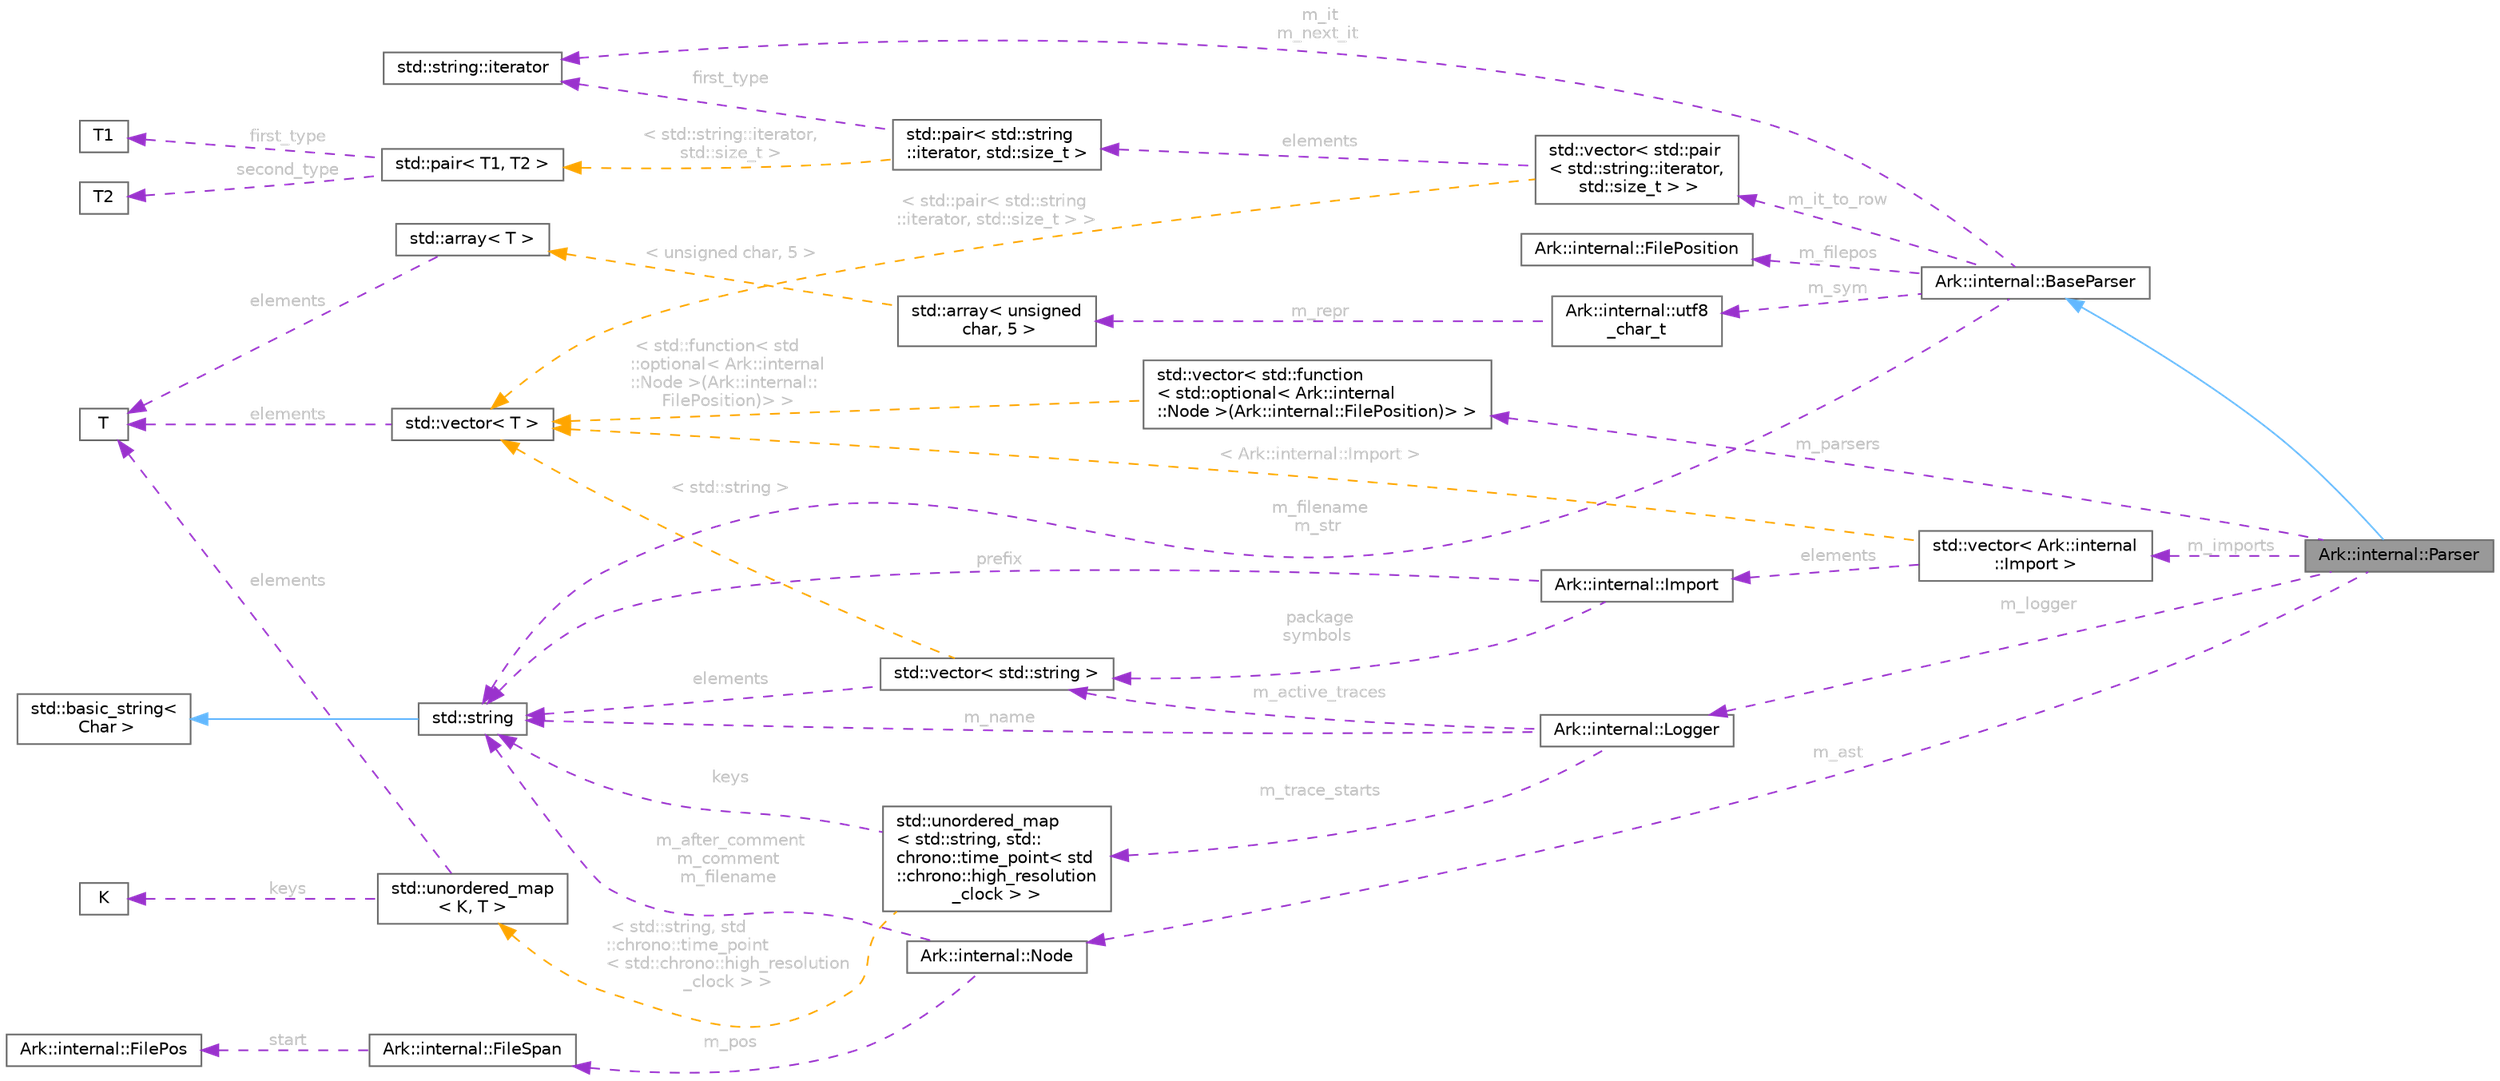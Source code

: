 digraph "Ark::internal::Parser"
{
 // INTERACTIVE_SVG=YES
 // LATEX_PDF_SIZE
  bgcolor="transparent";
  edge [fontname=Helvetica,fontsize=10,labelfontname=Helvetica,labelfontsize=10];
  node [fontname=Helvetica,fontsize=10,shape=box,height=0.2,width=0.4];
  rankdir="LR";
  Node1 [id="Node000001",label="Ark::internal::Parser",height=0.2,width=0.4,color="gray40", fillcolor="grey60", style="filled", fontcolor="black",tooltip=" "];
  Node2 -> Node1 [id="edge1_Node000001_Node000002",dir="back",color="steelblue1",style="solid",tooltip=" "];
  Node2 [id="Node000002",label="Ark::internal::BaseParser",height=0.2,width=0.4,color="gray40", fillcolor="white", style="filled",URL="$d8/d00/classArk_1_1internal_1_1BaseParser.html",tooltip=" "];
  Node3 -> Node2 [id="edge2_Node000002_Node000003",dir="back",color="darkorchid3",style="dashed",tooltip=" ",label=" m_filename\nm_str",fontcolor="grey" ];
  Node3 [id="Node000003",label="std::string",height=0.2,width=0.4,color="gray40", fillcolor="white", style="filled",tooltip=" "];
  Node4 -> Node3 [id="edge3_Node000003_Node000004",dir="back",color="steelblue1",style="solid",tooltip=" "];
  Node4 [id="Node000004",label="std::basic_string\<\l Char \>",height=0.2,width=0.4,color="gray40", fillcolor="white", style="filled",tooltip=" "];
  Node5 -> Node2 [id="edge4_Node000002_Node000005",dir="back",color="darkorchid3",style="dashed",tooltip=" ",label=" m_it_to_row",fontcolor="grey" ];
  Node5 [id="Node000005",label="std::vector\< std::pair\l\< std::string::iterator,\l std::size_t \> \>",height=0.2,width=0.4,color="gray40", fillcolor="white", style="filled",tooltip=" "];
  Node6 -> Node5 [id="edge5_Node000005_Node000006",dir="back",color="darkorchid3",style="dashed",tooltip=" ",label=" elements",fontcolor="grey" ];
  Node6 [id="Node000006",label="std::pair\< std::string\l::iterator, std::size_t \>",height=0.2,width=0.4,color="gray40", fillcolor="white", style="filled",tooltip=" "];
  Node7 -> Node6 [id="edge6_Node000006_Node000007",dir="back",color="darkorchid3",style="dashed",tooltip=" ",label=" first_type",fontcolor="grey" ];
  Node7 [id="Node000007",label="std::string::iterator",height=0.2,width=0.4,color="gray40", fillcolor="white", style="filled",tooltip=" "];
  Node8 -> Node6 [id="edge7_Node000006_Node000008",dir="back",color="orange",style="dashed",tooltip=" ",label=" \< std::string::iterator,\l std::size_t \>",fontcolor="grey" ];
  Node8 [id="Node000008",label="std::pair\< T1, T2 \>",height=0.2,width=0.4,color="gray40", fillcolor="white", style="filled",tooltip=" "];
  Node9 -> Node8 [id="edge8_Node000008_Node000009",dir="back",color="darkorchid3",style="dashed",tooltip=" ",label=" first_type",fontcolor="grey" ];
  Node9 [id="Node000009",label="T1",height=0.2,width=0.4,color="gray40", fillcolor="white", style="filled",tooltip=" "];
  Node10 -> Node8 [id="edge9_Node000008_Node000010",dir="back",color="darkorchid3",style="dashed",tooltip=" ",label=" second_type",fontcolor="grey" ];
  Node10 [id="Node000010",label="T2",height=0.2,width=0.4,color="gray40", fillcolor="white", style="filled",tooltip=" "];
  Node11 -> Node5 [id="edge10_Node000005_Node000011",dir="back",color="orange",style="dashed",tooltip=" ",label=" \< std::pair\< std::string\l::iterator, std::size_t \> \>",fontcolor="grey" ];
  Node11 [id="Node000011",label="std::vector\< T \>",height=0.2,width=0.4,color="gray40", fillcolor="white", style="filled",tooltip=" "];
  Node12 -> Node11 [id="edge11_Node000011_Node000012",dir="back",color="darkorchid3",style="dashed",tooltip=" ",label=" elements",fontcolor="grey" ];
  Node12 [id="Node000012",label="T",height=0.2,width=0.4,color="gray40", fillcolor="white", style="filled",tooltip=" "];
  Node7 -> Node2 [id="edge12_Node000002_Node000007",dir="back",color="darkorchid3",style="dashed",tooltip=" ",label=" m_it\nm_next_it",fontcolor="grey" ];
  Node13 -> Node2 [id="edge13_Node000002_Node000013",dir="back",color="darkorchid3",style="dashed",tooltip=" ",label=" m_sym",fontcolor="grey" ];
  Node13 [id="Node000013",label="Ark::internal::utf8\l_char_t",height=0.2,width=0.4,color="gray40", fillcolor="white", style="filled",URL="$df/d83/classArk_1_1internal_1_1utf8__char__t.html",tooltip=" "];
  Node14 -> Node13 [id="edge14_Node000013_Node000014",dir="back",color="darkorchid3",style="dashed",tooltip=" ",label=" m_repr",fontcolor="grey" ];
  Node14 [id="Node000014",label="std::array\< unsigned\l char, 5 \>",height=0.2,width=0.4,color="gray40", fillcolor="white", style="filled",tooltip=" "];
  Node15 -> Node14 [id="edge15_Node000014_Node000015",dir="back",color="orange",style="dashed",tooltip=" ",label=" \< unsigned char, 5 \>",fontcolor="grey" ];
  Node15 [id="Node000015",label="std::array\< T \>",height=0.2,width=0.4,color="gray40", fillcolor="white", style="filled",tooltip=" "];
  Node12 -> Node15 [id="edge16_Node000015_Node000012",dir="back",color="darkorchid3",style="dashed",tooltip=" ",label=" elements",fontcolor="grey" ];
  Node16 -> Node2 [id="edge17_Node000002_Node000016",dir="back",color="darkorchid3",style="dashed",tooltip=" ",label=" m_filepos",fontcolor="grey" ];
  Node16 [id="Node000016",label="Ark::internal::FilePosition",height=0.2,width=0.4,color="gray40", fillcolor="white", style="filled",URL="$dd/d0e/structArk_1_1internal_1_1FilePosition.html",tooltip="Describe a position in a given file ; handled by the BaseParser."];
  Node17 -> Node1 [id="edge18_Node000001_Node000017",dir="back",color="darkorchid3",style="dashed",tooltip=" ",label=" m_logger",fontcolor="grey" ];
  Node17 [id="Node000017",label="Ark::internal::Logger",height=0.2,width=0.4,color="gray40", fillcolor="white", style="filled",URL="$d6/d2f/classArk_1_1internal_1_1Logger.html",tooltip=" "];
  Node3 -> Node17 [id="edge19_Node000017_Node000003",dir="back",color="darkorchid3",style="dashed",tooltip=" ",label=" m_name",fontcolor="grey" ];
  Node18 -> Node17 [id="edge20_Node000017_Node000018",dir="back",color="darkorchid3",style="dashed",tooltip=" ",label=" m_trace_starts",fontcolor="grey" ];
  Node18 [id="Node000018",label="std::unordered_map\l\< std::string, std::\lchrono::time_point\< std\l::chrono::high_resolution\l_clock \> \>",height=0.2,width=0.4,color="gray40", fillcolor="white", style="filled",tooltip=" "];
  Node3 -> Node18 [id="edge21_Node000018_Node000003",dir="back",color="darkorchid3",style="dashed",tooltip=" ",label=" keys",fontcolor="grey" ];
  Node19 -> Node18 [id="edge22_Node000018_Node000019",dir="back",color="orange",style="dashed",tooltip=" ",label=" \< std::string, std\l::chrono::time_point\l\< std::chrono::high_resolution\l_clock \> \>",fontcolor="grey" ];
  Node19 [id="Node000019",label="std::unordered_map\l\< K, T \>",height=0.2,width=0.4,color="gray40", fillcolor="white", style="filled",tooltip=" "];
  Node20 -> Node19 [id="edge23_Node000019_Node000020",dir="back",color="darkorchid3",style="dashed",tooltip=" ",label=" keys",fontcolor="grey" ];
  Node20 [id="Node000020",label="K",height=0.2,width=0.4,color="gray40", fillcolor="white", style="filled",tooltip=" "];
  Node12 -> Node19 [id="edge24_Node000019_Node000012",dir="back",color="darkorchid3",style="dashed",tooltip=" ",label=" elements",fontcolor="grey" ];
  Node21 -> Node17 [id="edge25_Node000017_Node000021",dir="back",color="darkorchid3",style="dashed",tooltip=" ",label=" m_active_traces",fontcolor="grey" ];
  Node21 [id="Node000021",label="std::vector\< std::string \>",height=0.2,width=0.4,color="gray40", fillcolor="white", style="filled",tooltip=" "];
  Node3 -> Node21 [id="edge26_Node000021_Node000003",dir="back",color="darkorchid3",style="dashed",tooltip=" ",label=" elements",fontcolor="grey" ];
  Node11 -> Node21 [id="edge27_Node000021_Node000011",dir="back",color="orange",style="dashed",tooltip=" ",label=" \< std::string \>",fontcolor="grey" ];
  Node22 -> Node1 [id="edge28_Node000001_Node000022",dir="back",color="darkorchid3",style="dashed",tooltip=" ",label=" m_ast",fontcolor="grey" ];
  Node22 [id="Node000022",label="Ark::internal::Node",height=0.2,width=0.4,color="gray40", fillcolor="white", style="filled",URL="$dc/d9e/classArk_1_1internal_1_1Node.html",tooltip="A node of an Abstract Syntax Tree for ArkScript."];
  Node23 -> Node22 [id="edge29_Node000022_Node000023",dir="back",color="darkorchid3",style="dashed",tooltip=" ",label=" m_pos",fontcolor="grey" ];
  Node23 [id="Node000023",label="Ark::internal::FileSpan",height=0.2,width=0.4,color="gray40", fillcolor="white", style="filled",URL="$dc/dda/structArk_1_1internal_1_1FileSpan.html",tooltip="Describes a span for a node/atom in a file, its start position and end position."];
  Node24 -> Node23 [id="edge30_Node000023_Node000024",dir="back",color="darkorchid3",style="dashed",tooltip=" ",label=" start",fontcolor="grey" ];
  Node24 [id="Node000024",label="Ark::internal::FilePos",height=0.2,width=0.4,color="gray40", fillcolor="white", style="filled",URL="$d7/df6/structArk_1_1internal_1_1FilePos.html",tooltip=" "];
  Node3 -> Node22 [id="edge31_Node000022_Node000003",dir="back",color="darkorchid3",style="dashed",tooltip=" ",label=" m_after_comment\nm_comment\nm_filename",fontcolor="grey" ];
  Node25 -> Node1 [id="edge32_Node000001_Node000025",dir="back",color="darkorchid3",style="dashed",tooltip=" ",label=" m_imports",fontcolor="grey" ];
  Node25 [id="Node000025",label="std::vector\< Ark::internal\l::Import \>",height=0.2,width=0.4,color="gray40", fillcolor="white", style="filled",tooltip=" "];
  Node26 -> Node25 [id="edge33_Node000025_Node000026",dir="back",color="darkorchid3",style="dashed",tooltip=" ",label=" elements",fontcolor="grey" ];
  Node26 [id="Node000026",label="Ark::internal::Import",height=0.2,width=0.4,color="gray40", fillcolor="white", style="filled",URL="$da/d03/structArk_1_1internal_1_1Import.html",tooltip=" "];
  Node3 -> Node26 [id="edge34_Node000026_Node000003",dir="back",color="darkorchid3",style="dashed",tooltip=" ",label=" prefix",fontcolor="grey" ];
  Node21 -> Node26 [id="edge35_Node000026_Node000021",dir="back",color="darkorchid3",style="dashed",tooltip=" ",label=" package\nsymbols",fontcolor="grey" ];
  Node11 -> Node25 [id="edge36_Node000025_Node000011",dir="back",color="orange",style="dashed",tooltip=" ",label=" \< Ark::internal::Import \>",fontcolor="grey" ];
  Node27 -> Node1 [id="edge37_Node000001_Node000027",dir="back",color="darkorchid3",style="dashed",tooltip=" ",label=" m_parsers",fontcolor="grey" ];
  Node27 [id="Node000027",label="std::vector\< std::function\l\< std::optional\< Ark::internal\l::Node \>(Ark::internal::FilePosition)\> \>",height=0.2,width=0.4,color="gray40", fillcolor="white", style="filled",tooltip=" "];
  Node11 -> Node27 [id="edge38_Node000027_Node000011",dir="back",color="orange",style="dashed",tooltip=" ",label=" \< std::function\< std\l::optional\< Ark::internal\l::Node \>(Ark::internal::\lFilePosition)\> \>",fontcolor="grey" ];
}
